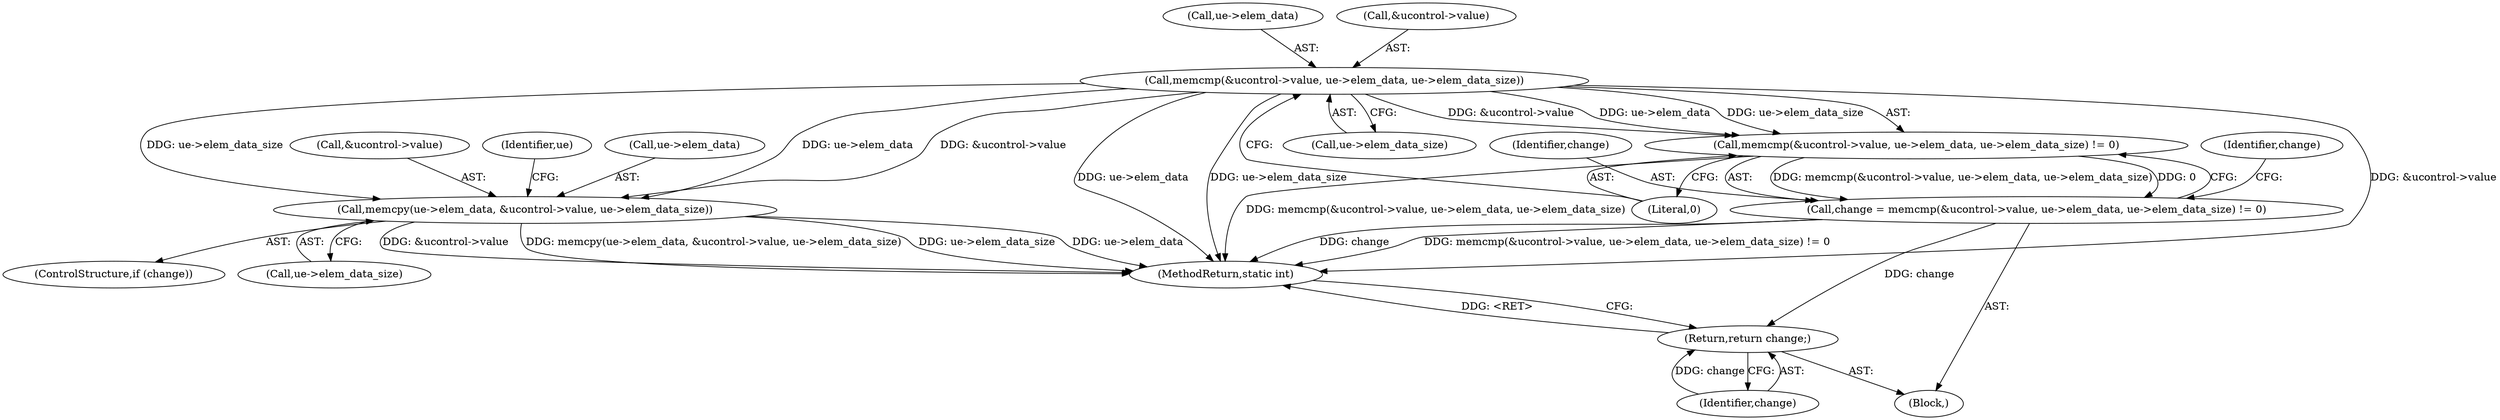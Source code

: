 digraph "0_linux_07f4d9d74a04aa7c72c5dae0ef97565f28f17b92_1@API" {
"1000121" [label="(Call,memcmp(&ucontrol->value, ue->elem_data, ue->elem_data_size))"];
"1000120" [label="(Call,memcmp(&ucontrol->value, ue->elem_data, ue->elem_data_size) != 0)"];
"1000118" [label="(Call,change = memcmp(&ucontrol->value, ue->elem_data, ue->elem_data_size) != 0)"];
"1000153" [label="(Return,return change;)"];
"1000135" [label="(Call,memcpy(ue->elem_data, &ucontrol->value, ue->elem_data_size))"];
"1000150" [label="(Identifier,ue)"];
"1000120" [label="(Call,memcmp(&ucontrol->value, ue->elem_data, ue->elem_data_size) != 0)"];
"1000143" [label="(Call,ue->elem_data_size)"];
"1000134" [label="(Identifier,change)"];
"1000136" [label="(Call,ue->elem_data)"];
"1000118" [label="(Call,change = memcmp(&ucontrol->value, ue->elem_data, ue->elem_data_size) != 0)"];
"1000121" [label="(Call,memcmp(&ucontrol->value, ue->elem_data, ue->elem_data_size))"];
"1000132" [label="(Literal,0)"];
"1000126" [label="(Call,ue->elem_data)"];
"1000119" [label="(Identifier,change)"];
"1000103" [label="(Block,)"];
"1000153" [label="(Return,return change;)"];
"1000154" [label="(Identifier,change)"];
"1000135" [label="(Call,memcpy(ue->elem_data, &ucontrol->value, ue->elem_data_size))"];
"1000139" [label="(Call,&ucontrol->value)"];
"1000129" [label="(Call,ue->elem_data_size)"];
"1000155" [label="(MethodReturn,static int)"];
"1000133" [label="(ControlStructure,if (change))"];
"1000122" [label="(Call,&ucontrol->value)"];
"1000121" -> "1000120"  [label="AST: "];
"1000121" -> "1000129"  [label="CFG: "];
"1000122" -> "1000121"  [label="AST: "];
"1000126" -> "1000121"  [label="AST: "];
"1000129" -> "1000121"  [label="AST: "];
"1000132" -> "1000121"  [label="CFG: "];
"1000121" -> "1000155"  [label="DDG: ue->elem_data"];
"1000121" -> "1000155"  [label="DDG: ue->elem_data_size"];
"1000121" -> "1000155"  [label="DDG: &ucontrol->value"];
"1000121" -> "1000120"  [label="DDG: &ucontrol->value"];
"1000121" -> "1000120"  [label="DDG: ue->elem_data"];
"1000121" -> "1000120"  [label="DDG: ue->elem_data_size"];
"1000121" -> "1000135"  [label="DDG: ue->elem_data"];
"1000121" -> "1000135"  [label="DDG: &ucontrol->value"];
"1000121" -> "1000135"  [label="DDG: ue->elem_data_size"];
"1000120" -> "1000118"  [label="AST: "];
"1000120" -> "1000132"  [label="CFG: "];
"1000132" -> "1000120"  [label="AST: "];
"1000118" -> "1000120"  [label="CFG: "];
"1000120" -> "1000155"  [label="DDG: memcmp(&ucontrol->value, ue->elem_data, ue->elem_data_size)"];
"1000120" -> "1000118"  [label="DDG: memcmp(&ucontrol->value, ue->elem_data, ue->elem_data_size)"];
"1000120" -> "1000118"  [label="DDG: 0"];
"1000118" -> "1000103"  [label="AST: "];
"1000119" -> "1000118"  [label="AST: "];
"1000134" -> "1000118"  [label="CFG: "];
"1000118" -> "1000155"  [label="DDG: change"];
"1000118" -> "1000155"  [label="DDG: memcmp(&ucontrol->value, ue->elem_data, ue->elem_data_size) != 0"];
"1000118" -> "1000153"  [label="DDG: change"];
"1000153" -> "1000103"  [label="AST: "];
"1000153" -> "1000154"  [label="CFG: "];
"1000154" -> "1000153"  [label="AST: "];
"1000155" -> "1000153"  [label="CFG: "];
"1000153" -> "1000155"  [label="DDG: <RET>"];
"1000154" -> "1000153"  [label="DDG: change"];
"1000135" -> "1000133"  [label="AST: "];
"1000135" -> "1000143"  [label="CFG: "];
"1000136" -> "1000135"  [label="AST: "];
"1000139" -> "1000135"  [label="AST: "];
"1000143" -> "1000135"  [label="AST: "];
"1000150" -> "1000135"  [label="CFG: "];
"1000135" -> "1000155"  [label="DDG: &ucontrol->value"];
"1000135" -> "1000155"  [label="DDG: memcpy(ue->elem_data, &ucontrol->value, ue->elem_data_size)"];
"1000135" -> "1000155"  [label="DDG: ue->elem_data_size"];
"1000135" -> "1000155"  [label="DDG: ue->elem_data"];
}
